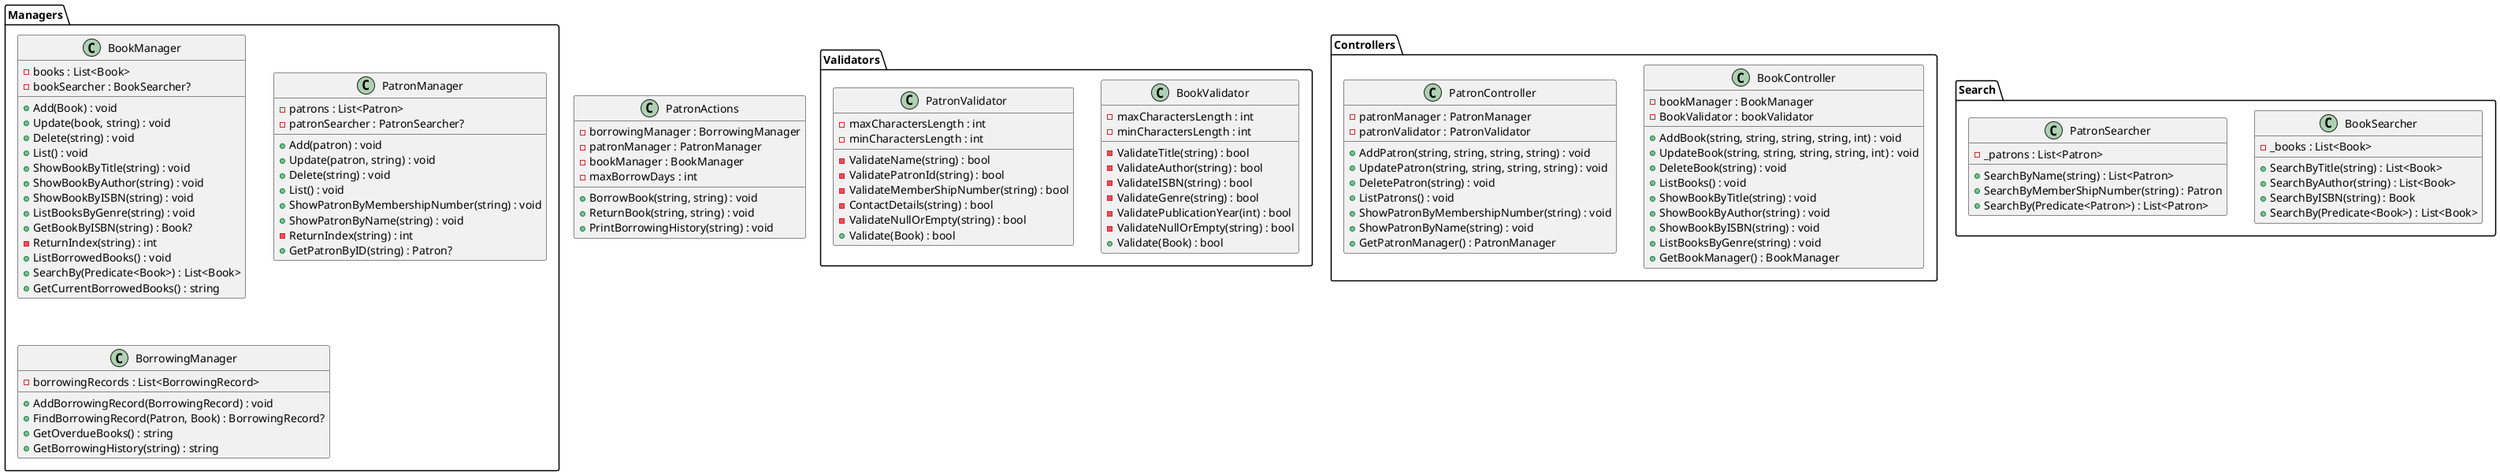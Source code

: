 @startuml Concretes

package "Validators" {

    class BookValidator {
        - maxCharactersLength : int
        - minCharactersLength : int

        - ValidateTitle(string) : bool
        - ValidateAuthor(string) : bool
        - ValidateISBN(string) : bool
        - ValidateGenre(string) : bool
        - ValidatePublicationYear(int) : bool
        - ValidateNullOrEmpty(string) : bool
        + Validate(Book) : bool
    }

    class PatronValidator {
        - maxCharactersLength : int
        - minCharactersLength : int

        - ValidateName(string) : bool
        - ValidatePatronId(string) : bool
        - ValidateMemberShipNumber(string) : bool
        - ContactDetails(string) : bool
        - ValidateNullOrEmpty(string) : bool
        + Validate(Book) : bool
    }
}

package "Controllers" {

    class BookController {
        - bookManager : BookManager
        - BookValidator : bookValidator

        + AddBook(string, string, string, string, int) : void 
        + UpdateBook(string, string, string, string, int) : void
        + DeleteBook(string) : void
        + ListBooks() : void
        + ShowBookByTitle(string) : void
        + ShowBookByAuthor(string) : void
        + ShowBookByISBN(string) : void
        + ListBooksByGenre(string) : void
        + GetBookManager() : BookManager
    }

    class PatronController {
        - patronManager : PatronManager
        - patronValidator : PatronValidator
        
        + AddPatron(string, string, string, string) : void
        + UpdatePatron(string, string, string, string) : void
        + DeletePatron(string) : void
        + ListPatrons() : void
        + ShowPatronByMembershipNumber(string) : void
        + ShowPatronByName(string) : void
        + GetPatronManager() : PatronManager
    }
}

package "Managers" {

    class BookManager {
        - books : List<Book>
        - bookSearcher : BookSearcher?

        + Add(Book) : void
        + Update(book, string) : void
        + Delete(string) : void
        + List() : void
        + ShowBookByTitle(string) : void
        + ShowBookByAuthor(string) : void
        + ShowBookByISBN(string) : void
        + ListBooksByGenre(string) : void
        + GetBookByISBN(string) : Book?
        - ReturnIndex(string) : int
        + ListBorrowedBooks() : void
        + SearchBy(Predicate<Book>) : List<Book>
        + GetCurrentBorrowedBooks() : string
    }

    class PatronManager {
        - patrons : List<Patron>
        - patronSearcher : PatronSearcher?
        
        + Add(patron) : void
        + Update(patron, string) : void
        + Delete(string) : void
        + List() : void
        + ShowPatronByMembershipNumber(string) : void
        + ShowPatronByName(string) : void
        - ReturnIndex(string) : int
        + GetPatronByID(string) : Patron?
    }

    class BorrowingManager {
        - borrowingRecords : List<BorrowingRecord>

        + AddBorrowingRecord(BorrowingRecord) : void
        + FindBorrowingRecord(Patron, Book) : BorrowingRecord?
        + GetOverdueBooks() : string
        + GetBorrowingHistory(string) : string
    }
}

package "Search" {

    class BookSearcher {
        - _books : List<Book>

        + SearchByTitle(string) : List<Book>
        + SearchByAuthor(string) : List<Book>
        + SearchByISBN(string) : Book
        + SearchBy(Predicate<Book>) : List<Book>
    }

    class PatronSearcher {
        - _patrons : List<Patron>

        + SearchByName(string) : List<Patron>
        + SearchByMemberShipNumber(string) : Patron
        + SearchBy(Predicate<Patron>) : List<Patron>
    }
}

class PatronActions {
    - borrowingManager : BorrowingManager
    - patronManager : PatronManager
    - bookManager : BookManager
    - maxBorrowDays : int

    + BorrowBook(string, string) : void
    + ReturnBook(string, string) : void
    + PrintBorrowingHistory(string) : void
}

@enduml
